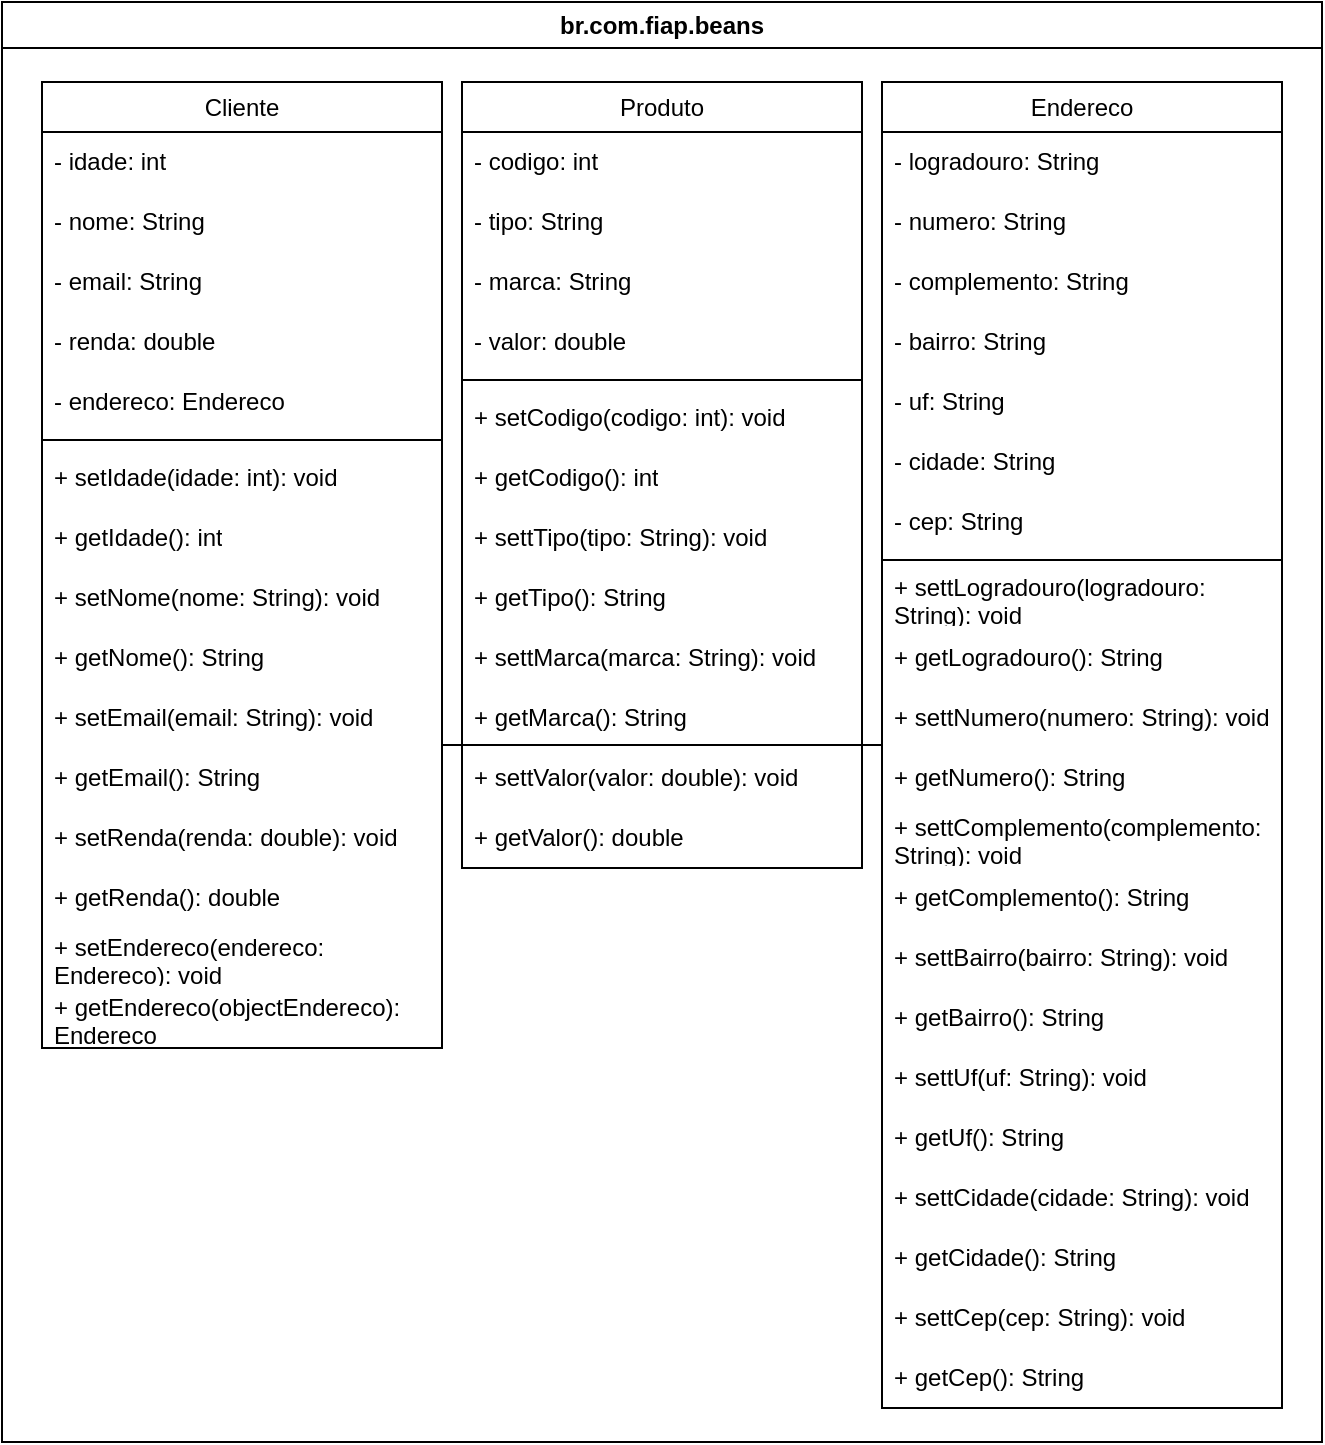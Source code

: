 <mxfile version="26.1.1">
  <diagram name="Page-1" id="9yvNEwdizCx69Er2hn3D">
    <mxGraphModel dx="1301" dy="716" grid="1" gridSize="10" guides="1" tooltips="1" connect="1" arrows="1" fold="1" page="1" pageScale="1" pageWidth="850" pageHeight="1100" math="0" shadow="0">
      <root>
        <mxCell id="0" />
        <mxCell id="1" parent="0" />
        <mxCell id="-f8f2UsQWGdHz2A_yQ2c-11" value="br.com.fiap.beans" style="swimlane;whiteSpace=wrap;html=1;" parent="1" vertex="1">
          <mxGeometry x="40" y="40" width="660" height="720" as="geometry" />
        </mxCell>
        <mxCell id="-f8f2UsQWGdHz2A_yQ2c-1" value="Cliente" style="swimlane;fontStyle=0;childLayout=stackLayout;horizontal=1;startSize=25;horizontalStack=0;resizeParent=1;resizeParentMax=0;resizeLast=0;collapsible=1;marginBottom=0;whiteSpace=wrap;html=1;" parent="-f8f2UsQWGdHz2A_yQ2c-11" vertex="1">
          <mxGeometry x="20" y="40" width="200" height="483" as="geometry">
            <mxRectangle x="120" y="160" width="80" height="30" as="alternateBounds" />
          </mxGeometry>
        </mxCell>
        <mxCell id="-f8f2UsQWGdHz2A_yQ2c-2" value="- idade: int" style="text;strokeColor=none;fillColor=none;align=left;verticalAlign=middle;spacingLeft=4;spacingRight=4;overflow=hidden;points=[[0,0.5],[1,0.5]];portConstraint=eastwest;rotatable=0;whiteSpace=wrap;html=1;fontSize=12;spacing=2;" parent="-f8f2UsQWGdHz2A_yQ2c-1" vertex="1">
          <mxGeometry y="25" width="200" height="30" as="geometry" />
        </mxCell>
        <mxCell id="-f8f2UsQWGdHz2A_yQ2c-3" value="- nome: String" style="text;strokeColor=none;fillColor=none;align=left;verticalAlign=middle;spacingLeft=4;spacingRight=4;overflow=hidden;points=[[0,0.5],[1,0.5]];portConstraint=eastwest;rotatable=0;whiteSpace=wrap;html=1;" parent="-f8f2UsQWGdHz2A_yQ2c-1" vertex="1">
          <mxGeometry y="55" width="200" height="30" as="geometry" />
        </mxCell>
        <mxCell id="-f8f2UsQWGdHz2A_yQ2c-4" value="- email: String" style="text;strokeColor=none;fillColor=none;align=left;verticalAlign=middle;spacingLeft=4;spacingRight=4;overflow=hidden;points=[[0,0.5],[1,0.5]];portConstraint=eastwest;rotatable=0;whiteSpace=wrap;html=1;" parent="-f8f2UsQWGdHz2A_yQ2c-1" vertex="1">
          <mxGeometry y="85" width="200" height="30" as="geometry" />
        </mxCell>
        <mxCell id="-f8f2UsQWGdHz2A_yQ2c-5" value="- renda: double" style="text;strokeColor=none;fillColor=none;align=left;verticalAlign=middle;spacingLeft=4;spacingRight=4;overflow=hidden;points=[[0,0.5],[1,0.5]];portConstraint=eastwest;rotatable=0;whiteSpace=wrap;html=1;" parent="-f8f2UsQWGdHz2A_yQ2c-1" vertex="1">
          <mxGeometry y="115" width="200" height="30" as="geometry" />
        </mxCell>
        <mxCell id="Xk69e0sRLdtN3S3zNl_H-40" value="- endereco: Endereco" style="text;strokeColor=none;fillColor=none;align=left;verticalAlign=middle;spacingLeft=4;spacingRight=4;overflow=hidden;points=[[0,0.5],[1,0.5]];portConstraint=eastwest;rotatable=0;whiteSpace=wrap;html=1;" vertex="1" parent="-f8f2UsQWGdHz2A_yQ2c-1">
          <mxGeometry y="145" width="200" height="30" as="geometry" />
        </mxCell>
        <mxCell id="-f8f2UsQWGdHz2A_yQ2c-48" value="" style="line;strokeWidth=1;fillColor=none;align=left;verticalAlign=middle;spacingTop=-1;spacingLeft=3;spacingRight=3;rotatable=0;labelPosition=right;points=[];portConstraint=eastwest;strokeColor=inherit;" parent="-f8f2UsQWGdHz2A_yQ2c-1" vertex="1">
          <mxGeometry y="175" width="200" height="8" as="geometry" />
        </mxCell>
        <mxCell id="-f8f2UsQWGdHz2A_yQ2c-49" value="+ setIdade(idade: int): void" style="text;strokeColor=none;fillColor=none;align=left;verticalAlign=middle;spacingLeft=4;spacingRight=4;overflow=hidden;points=[[0,0.5],[1,0.5]];portConstraint=eastwest;rotatable=0;whiteSpace=wrap;html=1;" parent="-f8f2UsQWGdHz2A_yQ2c-1" vertex="1">
          <mxGeometry y="183" width="200" height="30" as="geometry" />
        </mxCell>
        <mxCell id="-f8f2UsQWGdHz2A_yQ2c-53" value="+ getIdade(): int" style="text;strokeColor=none;fillColor=none;align=left;verticalAlign=middle;spacingLeft=4;spacingRight=4;overflow=hidden;points=[[0,0.5],[1,0.5]];portConstraint=eastwest;rotatable=0;whiteSpace=wrap;html=1;" parent="-f8f2UsQWGdHz2A_yQ2c-1" vertex="1">
          <mxGeometry y="213" width="200" height="30" as="geometry" />
        </mxCell>
        <mxCell id="-f8f2UsQWGdHz2A_yQ2c-64" value="+ setNome(nome: String): void" style="text;strokeColor=none;fillColor=none;align=left;verticalAlign=middle;spacingLeft=4;spacingRight=4;overflow=hidden;points=[[0,0.5],[1,0.5]];portConstraint=eastwest;rotatable=0;whiteSpace=wrap;html=1;" parent="-f8f2UsQWGdHz2A_yQ2c-1" vertex="1">
          <mxGeometry y="243" width="200" height="30" as="geometry" />
        </mxCell>
        <mxCell id="-f8f2UsQWGdHz2A_yQ2c-65" value="+ getNome(): String" style="text;strokeColor=none;fillColor=none;align=left;verticalAlign=middle;spacingLeft=4;spacingRight=4;overflow=hidden;points=[[0,0.5],[1,0.5]];portConstraint=eastwest;rotatable=0;whiteSpace=wrap;html=1;" parent="-f8f2UsQWGdHz2A_yQ2c-1" vertex="1">
          <mxGeometry y="273" width="200" height="30" as="geometry" />
        </mxCell>
        <mxCell id="-f8f2UsQWGdHz2A_yQ2c-62" value="+ setEmail(email: String): void" style="text;strokeColor=none;fillColor=none;align=left;verticalAlign=middle;spacingLeft=4;spacingRight=4;overflow=hidden;points=[[0,0.5],[1,0.5]];portConstraint=eastwest;rotatable=0;whiteSpace=wrap;html=1;" parent="-f8f2UsQWGdHz2A_yQ2c-1" vertex="1">
          <mxGeometry y="303" width="200" height="30" as="geometry" />
        </mxCell>
        <mxCell id="-f8f2UsQWGdHz2A_yQ2c-63" value="+ getEmail(): String" style="text;strokeColor=none;fillColor=none;align=left;verticalAlign=middle;spacingLeft=4;spacingRight=4;overflow=hidden;points=[[0,0.5],[1,0.5]];portConstraint=eastwest;rotatable=0;whiteSpace=wrap;html=1;" parent="-f8f2UsQWGdHz2A_yQ2c-1" vertex="1">
          <mxGeometry y="333" width="200" height="30" as="geometry" />
        </mxCell>
        <mxCell id="-f8f2UsQWGdHz2A_yQ2c-66" value="+ setRenda(renda: double): void" style="text;strokeColor=none;fillColor=none;align=left;verticalAlign=middle;spacingLeft=4;spacingRight=4;overflow=hidden;points=[[0,0.5],[1,0.5]];portConstraint=eastwest;rotatable=0;whiteSpace=wrap;html=1;" parent="-f8f2UsQWGdHz2A_yQ2c-1" vertex="1">
          <mxGeometry y="363" width="200" height="30" as="geometry" />
        </mxCell>
        <mxCell id="-f8f2UsQWGdHz2A_yQ2c-67" value="+ getRenda(): double" style="text;strokeColor=none;fillColor=none;align=left;verticalAlign=middle;spacingLeft=4;spacingRight=4;overflow=hidden;points=[[0,0.5],[1,0.5]];portConstraint=eastwest;rotatable=0;whiteSpace=wrap;html=1;" parent="-f8f2UsQWGdHz2A_yQ2c-1" vertex="1">
          <mxGeometry y="393" width="200" height="30" as="geometry" />
        </mxCell>
        <mxCell id="Xk69e0sRLdtN3S3zNl_H-41" value="+ setEndereco&lt;span style=&quot;background-color: transparent; color: light-dark(rgb(0, 0, 0), rgb(255, 255, 255));&quot;&gt;(endereco: Endereco): void&lt;/span&gt;" style="text;strokeColor=none;fillColor=none;align=left;verticalAlign=middle;spacingLeft=4;spacingRight=4;overflow=hidden;points=[[0,0.5],[1,0.5]];portConstraint=eastwest;rotatable=0;whiteSpace=wrap;html=1;" vertex="1" parent="-f8f2UsQWGdHz2A_yQ2c-1">
          <mxGeometry y="423" width="200" height="30" as="geometry" />
        </mxCell>
        <mxCell id="Xk69e0sRLdtN3S3zNl_H-42" value="+ getEndereco(objectEndereco): Endereco" style="text;strokeColor=none;fillColor=none;align=left;verticalAlign=middle;spacingLeft=4;spacingRight=4;overflow=hidden;points=[[0,0.5],[1,0.5]];portConstraint=eastwest;rotatable=0;whiteSpace=wrap;html=1;" vertex="1" parent="-f8f2UsQWGdHz2A_yQ2c-1">
          <mxGeometry y="453" width="200" height="30" as="geometry" />
        </mxCell>
        <mxCell id="-f8f2UsQWGdHz2A_yQ2c-70" value="Produto" style="swimlane;fontStyle=0;childLayout=stackLayout;horizontal=1;startSize=25;horizontalStack=0;resizeParent=1;resizeParentMax=0;resizeLast=0;collapsible=1;marginBottom=0;whiteSpace=wrap;html=1;" parent="-f8f2UsQWGdHz2A_yQ2c-11" vertex="1">
          <mxGeometry x="230" y="40" width="200" height="393" as="geometry">
            <mxRectangle x="120" y="160" width="80" height="30" as="alternateBounds" />
          </mxGeometry>
        </mxCell>
        <mxCell id="-f8f2UsQWGdHz2A_yQ2c-71" value="- codigo: int" style="text;strokeColor=none;fillColor=none;align=left;verticalAlign=middle;spacingLeft=4;spacingRight=4;overflow=hidden;points=[[0,0.5],[1,0.5]];portConstraint=eastwest;rotatable=0;whiteSpace=wrap;html=1;fontSize=12;spacing=2;" parent="-f8f2UsQWGdHz2A_yQ2c-70" vertex="1">
          <mxGeometry y="25" width="200" height="30" as="geometry" />
        </mxCell>
        <mxCell id="-f8f2UsQWGdHz2A_yQ2c-72" value="- tipo: String" style="text;strokeColor=none;fillColor=none;align=left;verticalAlign=middle;spacingLeft=4;spacingRight=4;overflow=hidden;points=[[0,0.5],[1,0.5]];portConstraint=eastwest;rotatable=0;whiteSpace=wrap;html=1;" parent="-f8f2UsQWGdHz2A_yQ2c-70" vertex="1">
          <mxGeometry y="55" width="200" height="30" as="geometry" />
        </mxCell>
        <mxCell id="-f8f2UsQWGdHz2A_yQ2c-73" value="- marca: String" style="text;strokeColor=none;fillColor=none;align=left;verticalAlign=middle;spacingLeft=4;spacingRight=4;overflow=hidden;points=[[0,0.5],[1,0.5]];portConstraint=eastwest;rotatable=0;whiteSpace=wrap;html=1;" parent="-f8f2UsQWGdHz2A_yQ2c-70" vertex="1">
          <mxGeometry y="85" width="200" height="30" as="geometry" />
        </mxCell>
        <mxCell id="-f8f2UsQWGdHz2A_yQ2c-74" value="- valor: double" style="text;strokeColor=none;fillColor=none;align=left;verticalAlign=middle;spacingLeft=4;spacingRight=4;overflow=hidden;points=[[0,0.5],[1,0.5]];portConstraint=eastwest;rotatable=0;whiteSpace=wrap;html=1;" parent="-f8f2UsQWGdHz2A_yQ2c-70" vertex="1">
          <mxGeometry y="115" width="200" height="30" as="geometry" />
        </mxCell>
        <mxCell id="-f8f2UsQWGdHz2A_yQ2c-75" value="" style="line;strokeWidth=1;fillColor=none;align=left;verticalAlign=middle;spacingTop=-1;spacingLeft=3;spacingRight=3;rotatable=0;labelPosition=right;points=[];portConstraint=eastwest;strokeColor=inherit;" parent="-f8f2UsQWGdHz2A_yQ2c-70" vertex="1">
          <mxGeometry y="145" width="200" height="8" as="geometry" />
        </mxCell>
        <mxCell id="-f8f2UsQWGdHz2A_yQ2c-76" value="+ setCodigo(codigo: int): void" style="text;strokeColor=none;fillColor=none;align=left;verticalAlign=middle;spacingLeft=4;spacingRight=4;overflow=hidden;points=[[0,0.5],[1,0.5]];portConstraint=eastwest;rotatable=0;whiteSpace=wrap;html=1;" parent="-f8f2UsQWGdHz2A_yQ2c-70" vertex="1">
          <mxGeometry y="153" width="200" height="30" as="geometry" />
        </mxCell>
        <mxCell id="-f8f2UsQWGdHz2A_yQ2c-77" value="+ getCodigo(): int" style="text;strokeColor=none;fillColor=none;align=left;verticalAlign=middle;spacingLeft=4;spacingRight=4;overflow=hidden;points=[[0,0.5],[1,0.5]];portConstraint=eastwest;rotatable=0;whiteSpace=wrap;html=1;" parent="-f8f2UsQWGdHz2A_yQ2c-70" vertex="1">
          <mxGeometry y="183" width="200" height="30" as="geometry" />
        </mxCell>
        <mxCell id="-f8f2UsQWGdHz2A_yQ2c-78" value="+ settTipo(tipo: String): void" style="text;strokeColor=none;fillColor=none;align=left;verticalAlign=middle;spacingLeft=4;spacingRight=4;overflow=hidden;points=[[0,0.5],[1,0.5]];portConstraint=eastwest;rotatable=0;whiteSpace=wrap;html=1;" parent="-f8f2UsQWGdHz2A_yQ2c-70" vertex="1">
          <mxGeometry y="213" width="200" height="30" as="geometry" />
        </mxCell>
        <mxCell id="-f8f2UsQWGdHz2A_yQ2c-79" value="+ getTipo(): String" style="text;strokeColor=none;fillColor=none;align=left;verticalAlign=middle;spacingLeft=4;spacingRight=4;overflow=hidden;points=[[0,0.5],[1,0.5]];portConstraint=eastwest;rotatable=0;whiteSpace=wrap;html=1;" parent="-f8f2UsQWGdHz2A_yQ2c-70" vertex="1">
          <mxGeometry y="243" width="200" height="30" as="geometry" />
        </mxCell>
        <mxCell id="-f8f2UsQWGdHz2A_yQ2c-80" value="+ settMarca(marca: String): void" style="text;strokeColor=none;fillColor=none;align=left;verticalAlign=middle;spacingLeft=4;spacingRight=4;overflow=hidden;points=[[0,0.5],[1,0.5]];portConstraint=eastwest;rotatable=0;whiteSpace=wrap;html=1;" parent="-f8f2UsQWGdHz2A_yQ2c-70" vertex="1">
          <mxGeometry y="273" width="200" height="30" as="geometry" />
        </mxCell>
        <mxCell id="-f8f2UsQWGdHz2A_yQ2c-81" value="+ getMarca(): String" style="text;strokeColor=none;fillColor=none;align=left;verticalAlign=middle;spacingLeft=4;spacingRight=4;overflow=hidden;points=[[0,0.5],[1,0.5]];portConstraint=eastwest;rotatable=0;whiteSpace=wrap;html=1;" parent="-f8f2UsQWGdHz2A_yQ2c-70" vertex="1">
          <mxGeometry y="303" width="200" height="30" as="geometry" />
        </mxCell>
        <mxCell id="-f8f2UsQWGdHz2A_yQ2c-82" value="+ settValor(valor: double): void" style="text;strokeColor=none;fillColor=none;align=left;verticalAlign=middle;spacingLeft=4;spacingRight=4;overflow=hidden;points=[[0,0.5],[1,0.5]];portConstraint=eastwest;rotatable=0;whiteSpace=wrap;html=1;" parent="-f8f2UsQWGdHz2A_yQ2c-70" vertex="1">
          <mxGeometry y="333" width="200" height="30" as="geometry" />
        </mxCell>
        <mxCell id="-f8f2UsQWGdHz2A_yQ2c-83" value="+ getValor(): double" style="text;strokeColor=none;fillColor=none;align=left;verticalAlign=middle;spacingLeft=4;spacingRight=4;overflow=hidden;points=[[0,0.5],[1,0.5]];portConstraint=eastwest;rotatable=0;whiteSpace=wrap;html=1;" parent="-f8f2UsQWGdHz2A_yQ2c-70" vertex="1">
          <mxGeometry y="363" width="200" height="30" as="geometry" />
        </mxCell>
        <mxCell id="Xk69e0sRLdtN3S3zNl_H-39" style="edgeStyle=orthogonalEdgeStyle;rounded=0;orthogonalLoop=1;jettySize=auto;html=1;endArrow=none;startFill=0;" edge="1" parent="-f8f2UsQWGdHz2A_yQ2c-11" source="Xk69e0sRLdtN3S3zNl_H-1" target="-f8f2UsQWGdHz2A_yQ2c-1">
          <mxGeometry relative="1" as="geometry">
            <Array as="points">
              <mxPoint x="120" y="520" />
            </Array>
          </mxGeometry>
        </mxCell>
        <mxCell id="Xk69e0sRLdtN3S3zNl_H-1" value="Endereco" style="swimlane;fontStyle=0;childLayout=stackLayout;horizontal=1;startSize=25;horizontalStack=0;resizeParent=1;resizeParentMax=0;resizeLast=0;collapsible=1;marginBottom=0;whiteSpace=wrap;html=1;" vertex="1" parent="-f8f2UsQWGdHz2A_yQ2c-11">
          <mxGeometry x="440" y="40" width="200" height="663" as="geometry">
            <mxRectangle x="120" y="160" width="80" height="30" as="alternateBounds" />
          </mxGeometry>
        </mxCell>
        <mxCell id="Xk69e0sRLdtN3S3zNl_H-2" value="- logradouro: String" style="text;strokeColor=none;fillColor=none;align=left;verticalAlign=middle;spacingLeft=4;spacingRight=4;overflow=hidden;points=[[0,0.5],[1,0.5]];portConstraint=eastwest;rotatable=0;whiteSpace=wrap;html=1;fontSize=12;spacing=2;" vertex="1" parent="Xk69e0sRLdtN3S3zNl_H-1">
          <mxGeometry y="25" width="200" height="30" as="geometry" />
        </mxCell>
        <mxCell id="Xk69e0sRLdtN3S3zNl_H-3" value="- numero: String" style="text;strokeColor=none;fillColor=none;align=left;verticalAlign=middle;spacingLeft=4;spacingRight=4;overflow=hidden;points=[[0,0.5],[1,0.5]];portConstraint=eastwest;rotatable=0;whiteSpace=wrap;html=1;" vertex="1" parent="Xk69e0sRLdtN3S3zNl_H-1">
          <mxGeometry y="55" width="200" height="30" as="geometry" />
        </mxCell>
        <mxCell id="Xk69e0sRLdtN3S3zNl_H-4" value="- complemento: String" style="text;strokeColor=none;fillColor=none;align=left;verticalAlign=middle;spacingLeft=4;spacingRight=4;overflow=hidden;points=[[0,0.5],[1,0.5]];portConstraint=eastwest;rotatable=0;whiteSpace=wrap;html=1;" vertex="1" parent="Xk69e0sRLdtN3S3zNl_H-1">
          <mxGeometry y="85" width="200" height="30" as="geometry" />
        </mxCell>
        <mxCell id="Xk69e0sRLdtN3S3zNl_H-5" value="- bairro: String" style="text;strokeColor=none;fillColor=none;align=left;verticalAlign=middle;spacingLeft=4;spacingRight=4;overflow=hidden;points=[[0,0.5],[1,0.5]];portConstraint=eastwest;rotatable=0;whiteSpace=wrap;html=1;" vertex="1" parent="Xk69e0sRLdtN3S3zNl_H-1">
          <mxGeometry y="115" width="200" height="30" as="geometry" />
        </mxCell>
        <mxCell id="Xk69e0sRLdtN3S3zNl_H-16" value="- uf: String" style="text;strokeColor=none;fillColor=none;align=left;verticalAlign=middle;spacingLeft=4;spacingRight=4;overflow=hidden;points=[[0,0.5],[1,0.5]];portConstraint=eastwest;rotatable=0;whiteSpace=wrap;html=1;" vertex="1" parent="Xk69e0sRLdtN3S3zNl_H-1">
          <mxGeometry y="145" width="200" height="30" as="geometry" />
        </mxCell>
        <mxCell id="Xk69e0sRLdtN3S3zNl_H-17" value="- cidade: String" style="text;strokeColor=none;fillColor=none;align=left;verticalAlign=middle;spacingLeft=4;spacingRight=4;overflow=hidden;points=[[0,0.5],[1,0.5]];portConstraint=eastwest;rotatable=0;whiteSpace=wrap;html=1;" vertex="1" parent="Xk69e0sRLdtN3S3zNl_H-1">
          <mxGeometry y="175" width="200" height="30" as="geometry" />
        </mxCell>
        <mxCell id="Xk69e0sRLdtN3S3zNl_H-18" value="- cep: String" style="text;strokeColor=none;fillColor=none;align=left;verticalAlign=middle;spacingLeft=4;spacingRight=4;overflow=hidden;points=[[0,0.5],[1,0.5]];portConstraint=eastwest;rotatable=0;whiteSpace=wrap;html=1;" vertex="1" parent="Xk69e0sRLdtN3S3zNl_H-1">
          <mxGeometry y="205" width="200" height="30" as="geometry" />
        </mxCell>
        <mxCell id="Xk69e0sRLdtN3S3zNl_H-6" value="" style="line;strokeWidth=1;fillColor=none;align=left;verticalAlign=middle;spacingTop=-1;spacingLeft=3;spacingRight=3;rotatable=0;labelPosition=right;points=[];portConstraint=eastwest;strokeColor=inherit;" vertex="1" parent="Xk69e0sRLdtN3S3zNl_H-1">
          <mxGeometry y="235" width="200" height="8" as="geometry" />
        </mxCell>
        <mxCell id="Xk69e0sRLdtN3S3zNl_H-9" value="+ settLogradouro(logradouro: String): void" style="text;strokeColor=none;fillColor=none;align=left;verticalAlign=middle;spacingLeft=4;spacingRight=4;overflow=hidden;points=[[0,0.5],[1,0.5]];portConstraint=eastwest;rotatable=0;whiteSpace=wrap;html=1;" vertex="1" parent="Xk69e0sRLdtN3S3zNl_H-1">
          <mxGeometry y="243" width="200" height="30" as="geometry" />
        </mxCell>
        <mxCell id="Xk69e0sRLdtN3S3zNl_H-10" value="+ getLogradouro(): String" style="text;strokeColor=none;fillColor=none;align=left;verticalAlign=middle;spacingLeft=4;spacingRight=4;overflow=hidden;points=[[0,0.5],[1,0.5]];portConstraint=eastwest;rotatable=0;whiteSpace=wrap;html=1;" vertex="1" parent="Xk69e0sRLdtN3S3zNl_H-1">
          <mxGeometry y="273" width="200" height="30" as="geometry" />
        </mxCell>
        <mxCell id="Xk69e0sRLdtN3S3zNl_H-11" value="+ settNumero(numero: String): void" style="text;strokeColor=none;fillColor=none;align=left;verticalAlign=middle;spacingLeft=4;spacingRight=4;overflow=hidden;points=[[0,0.5],[1,0.5]];portConstraint=eastwest;rotatable=0;whiteSpace=wrap;html=1;" vertex="1" parent="Xk69e0sRLdtN3S3zNl_H-1">
          <mxGeometry y="303" width="200" height="30" as="geometry" />
        </mxCell>
        <mxCell id="Xk69e0sRLdtN3S3zNl_H-12" value="+ getNumero(): String" style="text;strokeColor=none;fillColor=none;align=left;verticalAlign=middle;spacingLeft=4;spacingRight=4;overflow=hidden;points=[[0,0.5],[1,0.5]];portConstraint=eastwest;rotatable=0;whiteSpace=wrap;html=1;" vertex="1" parent="Xk69e0sRLdtN3S3zNl_H-1">
          <mxGeometry y="333" width="200" height="30" as="geometry" />
        </mxCell>
        <mxCell id="Xk69e0sRLdtN3S3zNl_H-27" value="+ settComplemento(complemento: String): void" style="text;strokeColor=none;fillColor=none;align=left;verticalAlign=middle;spacingLeft=4;spacingRight=4;overflow=hidden;points=[[0,0.5],[1,0.5]];portConstraint=eastwest;rotatable=0;whiteSpace=wrap;html=1;" vertex="1" parent="Xk69e0sRLdtN3S3zNl_H-1">
          <mxGeometry y="363" width="200" height="30" as="geometry" />
        </mxCell>
        <mxCell id="Xk69e0sRLdtN3S3zNl_H-28" value="+ getComplemento(): String" style="text;strokeColor=none;fillColor=none;align=left;verticalAlign=middle;spacingLeft=4;spacingRight=4;overflow=hidden;points=[[0,0.5],[1,0.5]];portConstraint=eastwest;rotatable=0;whiteSpace=wrap;html=1;" vertex="1" parent="Xk69e0sRLdtN3S3zNl_H-1">
          <mxGeometry y="393" width="200" height="30" as="geometry" />
        </mxCell>
        <mxCell id="Xk69e0sRLdtN3S3zNl_H-29" value="+ settBairro(bairro: String): void" style="text;strokeColor=none;fillColor=none;align=left;verticalAlign=middle;spacingLeft=4;spacingRight=4;overflow=hidden;points=[[0,0.5],[1,0.5]];portConstraint=eastwest;rotatable=0;whiteSpace=wrap;html=1;" vertex="1" parent="Xk69e0sRLdtN3S3zNl_H-1">
          <mxGeometry y="423" width="200" height="30" as="geometry" />
        </mxCell>
        <mxCell id="Xk69e0sRLdtN3S3zNl_H-30" value="+ getBairro&lt;span style=&quot;background-color: transparent; color: light-dark(rgb(0, 0, 0), rgb(255, 255, 255));&quot;&gt;(): String&lt;/span&gt;" style="text;strokeColor=none;fillColor=none;align=left;verticalAlign=middle;spacingLeft=4;spacingRight=4;overflow=hidden;points=[[0,0.5],[1,0.5]];portConstraint=eastwest;rotatable=0;whiteSpace=wrap;html=1;" vertex="1" parent="Xk69e0sRLdtN3S3zNl_H-1">
          <mxGeometry y="453" width="200" height="30" as="geometry" />
        </mxCell>
        <mxCell id="Xk69e0sRLdtN3S3zNl_H-31" value="+ settUf(uf: String): void" style="text;strokeColor=none;fillColor=none;align=left;verticalAlign=middle;spacingLeft=4;spacingRight=4;overflow=hidden;points=[[0,0.5],[1,0.5]];portConstraint=eastwest;rotatable=0;whiteSpace=wrap;html=1;" vertex="1" parent="Xk69e0sRLdtN3S3zNl_H-1">
          <mxGeometry y="483" width="200" height="30" as="geometry" />
        </mxCell>
        <mxCell id="Xk69e0sRLdtN3S3zNl_H-32" value="+ getUf(): String" style="text;strokeColor=none;fillColor=none;align=left;verticalAlign=middle;spacingLeft=4;spacingRight=4;overflow=hidden;points=[[0,0.5],[1,0.5]];portConstraint=eastwest;rotatable=0;whiteSpace=wrap;html=1;" vertex="1" parent="Xk69e0sRLdtN3S3zNl_H-1">
          <mxGeometry y="513" width="200" height="30" as="geometry" />
        </mxCell>
        <mxCell id="Xk69e0sRLdtN3S3zNl_H-33" value="+ settCidade(cidade: String): void" style="text;strokeColor=none;fillColor=none;align=left;verticalAlign=middle;spacingLeft=4;spacingRight=4;overflow=hidden;points=[[0,0.5],[1,0.5]];portConstraint=eastwest;rotatable=0;whiteSpace=wrap;html=1;" vertex="1" parent="Xk69e0sRLdtN3S3zNl_H-1">
          <mxGeometry y="543" width="200" height="30" as="geometry" />
        </mxCell>
        <mxCell id="Xk69e0sRLdtN3S3zNl_H-34" value="+ getCidade(): String" style="text;strokeColor=none;fillColor=none;align=left;verticalAlign=middle;spacingLeft=4;spacingRight=4;overflow=hidden;points=[[0,0.5],[1,0.5]];portConstraint=eastwest;rotatable=0;whiteSpace=wrap;html=1;" vertex="1" parent="Xk69e0sRLdtN3S3zNl_H-1">
          <mxGeometry y="573" width="200" height="30" as="geometry" />
        </mxCell>
        <mxCell id="Xk69e0sRLdtN3S3zNl_H-35" value="+ settCep(cep: String): void" style="text;strokeColor=none;fillColor=none;align=left;verticalAlign=middle;spacingLeft=4;spacingRight=4;overflow=hidden;points=[[0,0.5],[1,0.5]];portConstraint=eastwest;rotatable=0;whiteSpace=wrap;html=1;" vertex="1" parent="Xk69e0sRLdtN3S3zNl_H-1">
          <mxGeometry y="603" width="200" height="30" as="geometry" />
        </mxCell>
        <mxCell id="Xk69e0sRLdtN3S3zNl_H-36" value="+ getCep(): String" style="text;strokeColor=none;fillColor=none;align=left;verticalAlign=middle;spacingLeft=4;spacingRight=4;overflow=hidden;points=[[0,0.5],[1,0.5]];portConstraint=eastwest;rotatable=0;whiteSpace=wrap;html=1;" vertex="1" parent="Xk69e0sRLdtN3S3zNl_H-1">
          <mxGeometry y="633" width="200" height="30" as="geometry" />
        </mxCell>
      </root>
    </mxGraphModel>
  </diagram>
</mxfile>
